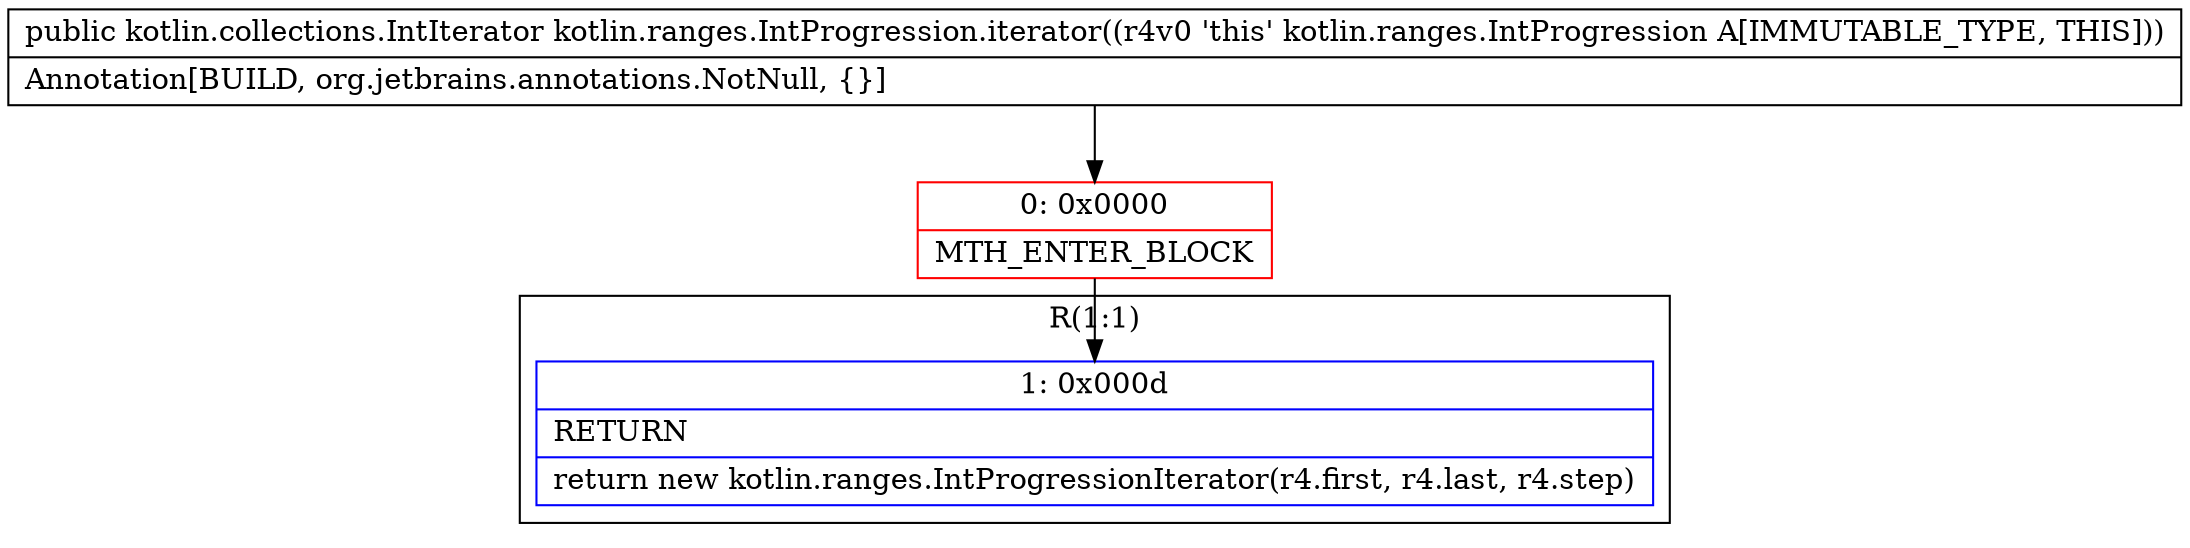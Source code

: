 digraph "CFG forkotlin.ranges.IntProgression.iterator()Lkotlin\/collections\/IntIterator;" {
subgraph cluster_Region_539414833 {
label = "R(1:1)";
node [shape=record,color=blue];
Node_1 [shape=record,label="{1\:\ 0x000d|RETURN\l|return new kotlin.ranges.IntProgressionIterator(r4.first, r4.last, r4.step)\l}"];
}
Node_0 [shape=record,color=red,label="{0\:\ 0x0000|MTH_ENTER_BLOCK\l}"];
MethodNode[shape=record,label="{public kotlin.collections.IntIterator kotlin.ranges.IntProgression.iterator((r4v0 'this' kotlin.ranges.IntProgression A[IMMUTABLE_TYPE, THIS]))  | Annotation[BUILD, org.jetbrains.annotations.NotNull, \{\}]\l}"];
MethodNode -> Node_0;
Node_0 -> Node_1;
}

